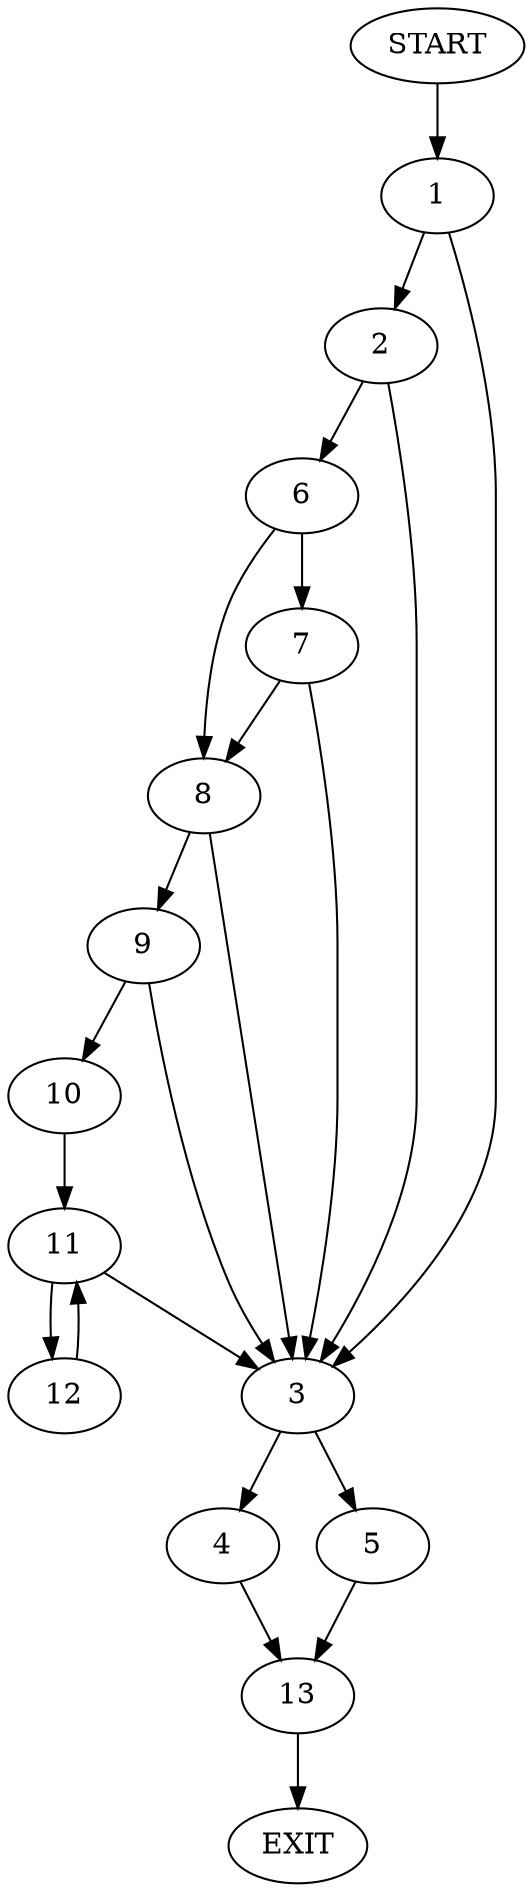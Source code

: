 digraph {
0 [label="START"]
14 [label="EXIT"]
0 -> 1
1 -> 2
1 -> 3
3 -> 4
3 -> 5
2 -> 6
2 -> 3
6 -> 7
6 -> 8
8 -> 9
8 -> 3
7 -> 8
7 -> 3
9 -> 10
9 -> 3
10 -> 11
11 -> 3
11 -> 12
12 -> 11
5 -> 13
4 -> 13
13 -> 14
}

